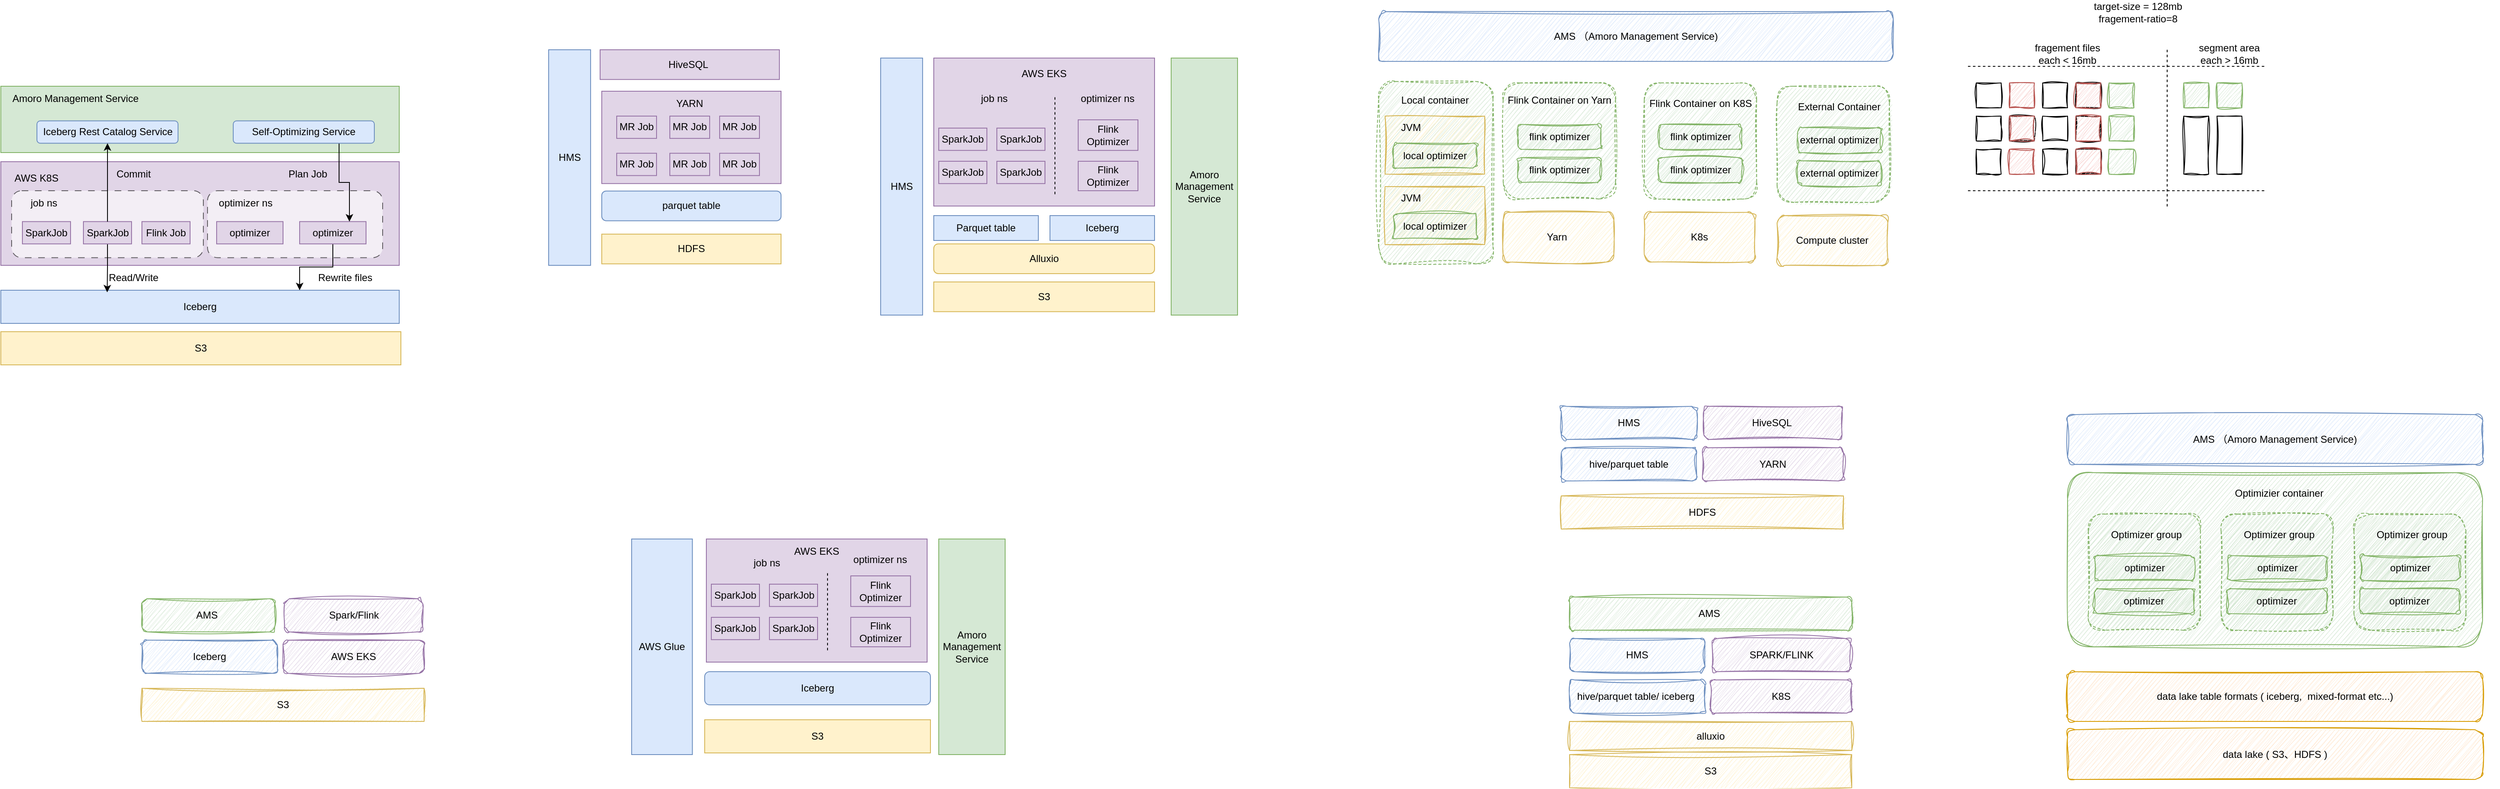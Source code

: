 <mxfile version="21.6.6" type="github">
  <diagram name="Page-1" id="tv53r37UJuACmMFxITL4">
    <mxGraphModel dx="3475" dy="554" grid="1" gridSize="10" guides="1" tooltips="1" connect="1" arrows="1" fold="1" page="1" pageScale="1" pageWidth="850" pageHeight="1100" math="0" shadow="0">
      <root>
        <mxCell id="0" />
        <mxCell id="1" parent="0" />
        <mxCell id="ZeNGzmUZdlenEZrI6eec-8" value="" style="rounded=1;whiteSpace=wrap;html=1;dashed=1;sketch=1;curveFitting=1;jiggle=2;fillColor=#d5e8d4;strokeColor=#82b366;" vertex="1" parent="1">
          <mxGeometry x="-690" y="118.21" width="137.71" height="220" as="geometry" />
        </mxCell>
        <mxCell id="wGlBoOH3R4sZ2oYy1eS0-88" value="" style="rounded=0;whiteSpace=wrap;html=1;fillColor=#e1d5e7;strokeColor=#9673a6;" parent="1" vertex="1">
          <mxGeometry x="-2350" y="215" width="480" height="125" as="geometry" />
        </mxCell>
        <mxCell id="wGlBoOH3R4sZ2oYy1eS0-87" value="" style="rounded=1;whiteSpace=wrap;html=1;dashed=1;dashPattern=8 8;opacity=60;" parent="1" vertex="1">
          <mxGeometry x="-2101" y="250" width="211" height="80.76" as="geometry" />
        </mxCell>
        <mxCell id="ZeNGzmUZdlenEZrI6eec-13" value="" style="rounded=0;whiteSpace=wrap;html=1;fillColor=#fff2cc;strokeColor=#d6b656;sketch=1;curveFitting=1;jiggle=2;" vertex="1" parent="1">
          <mxGeometry x="-682.29" y="160" width="120" height="70" as="geometry" />
        </mxCell>
        <mxCell id="wGlBoOH3R4sZ2oYy1eS0-86" value="" style="rounded=1;whiteSpace=wrap;html=1;dashed=1;dashPattern=8 8;opacity=60;" parent="1" vertex="1">
          <mxGeometry x="-2337" y="250" width="231" height="80.76" as="geometry" />
        </mxCell>
        <mxCell id="fvgirOWMD90nzsdTlDjV-2" value="" style="endArrow=none;dashed=1;html=1;rounded=0;" parent="1" edge="1">
          <mxGeometry width="50" height="50" relative="1" as="geometry">
            <mxPoint x="20" y="100" as="sourcePoint" />
            <mxPoint x="380" y="100" as="targetPoint" />
          </mxGeometry>
        </mxCell>
        <mxCell id="fvgirOWMD90nzsdTlDjV-3" value="" style="rounded=0;whiteSpace=wrap;html=1;sketch=1;curveFitting=1;jiggle=2;" parent="1" vertex="1">
          <mxGeometry x="30" y="120" width="30" height="30" as="geometry" />
        </mxCell>
        <mxCell id="fvgirOWMD90nzsdTlDjV-4" value="" style="rounded=0;whiteSpace=wrap;html=1;fillColor=#f8cecc;strokeColor=#b85450;sketch=1;curveFitting=1;jiggle=2;" parent="1" vertex="1">
          <mxGeometry x="70" y="120" width="30" height="30" as="geometry" />
        </mxCell>
        <mxCell id="fvgirOWMD90nzsdTlDjV-5" value="" style="rounded=0;whiteSpace=wrap;html=1;sketch=1;curveFitting=1;jiggle=2;" parent="1" vertex="1">
          <mxGeometry x="110" y="120" width="30" height="30" as="geometry" />
        </mxCell>
        <mxCell id="fvgirOWMD90nzsdTlDjV-6" value="" style="rounded=0;whiteSpace=wrap;html=1;sketch=1;curveFitting=1;jiggle=2;" parent="1" vertex="1">
          <mxGeometry x="150" y="120" width="30" height="30" as="geometry" />
        </mxCell>
        <mxCell id="fvgirOWMD90nzsdTlDjV-7" value="" style="rounded=0;whiteSpace=wrap;html=1;fillColor=#d5e8d4;strokeColor=#82b366;sketch=1;curveFitting=1;jiggle=2;" parent="1" vertex="1">
          <mxGeometry x="190" y="120" width="30" height="30" as="geometry" />
        </mxCell>
        <mxCell id="fvgirOWMD90nzsdTlDjV-8" value="" style="rounded=0;whiteSpace=wrap;html=1;sketch=1;curveFitting=1;jiggle=2;" parent="1" vertex="1">
          <mxGeometry x="30" y="160" width="30" height="30" as="geometry" />
        </mxCell>
        <mxCell id="fvgirOWMD90nzsdTlDjV-9" value="" style="rounded=0;whiteSpace=wrap;html=1;sketch=1;curveFitting=1;jiggle=2;" parent="1" vertex="1">
          <mxGeometry x="70" y="160" width="30" height="30" as="geometry" />
        </mxCell>
        <mxCell id="fvgirOWMD90nzsdTlDjV-10" value="" style="rounded=0;whiteSpace=wrap;html=1;sketch=1;curveFitting=1;jiggle=2;" parent="1" vertex="1">
          <mxGeometry x="110" y="160" width="30" height="30" as="geometry" />
        </mxCell>
        <mxCell id="fvgirOWMD90nzsdTlDjV-11" value="" style="rounded=0;whiteSpace=wrap;html=1;sketch=1;curveFitting=1;jiggle=2;" parent="1" vertex="1">
          <mxGeometry x="150" y="160" width="30" height="30" as="geometry" />
        </mxCell>
        <mxCell id="fvgirOWMD90nzsdTlDjV-12" value="" style="rounded=0;whiteSpace=wrap;html=1;fillColor=#d5e8d4;strokeColor=#82b366;sketch=1;curveFitting=1;jiggle=2;" parent="1" vertex="1">
          <mxGeometry x="190" y="160" width="30" height="30" as="geometry" />
        </mxCell>
        <mxCell id="fvgirOWMD90nzsdTlDjV-13" value="" style="rounded=0;whiteSpace=wrap;html=1;sketch=1;curveFitting=1;jiggle=2;" parent="1" vertex="1">
          <mxGeometry x="30" y="200" width="30" height="30" as="geometry" />
        </mxCell>
        <mxCell id="fvgirOWMD90nzsdTlDjV-14" value="" style="rounded=0;whiteSpace=wrap;html=1;fillColor=#f8cecc;strokeColor=#b85450;sketch=1;curveFitting=1;jiggle=2;" parent="1" vertex="1">
          <mxGeometry x="70" y="200" width="30" height="30" as="geometry" />
        </mxCell>
        <mxCell id="fvgirOWMD90nzsdTlDjV-15" value="" style="rounded=0;whiteSpace=wrap;html=1;sketch=1;curveFitting=1;jiggle=2;" parent="1" vertex="1">
          <mxGeometry x="110" y="200" width="30" height="30" as="geometry" />
        </mxCell>
        <mxCell id="fvgirOWMD90nzsdTlDjV-16" value="" style="rounded=0;whiteSpace=wrap;html=1;sketch=1;curveFitting=1;jiggle=2;" parent="1" vertex="1">
          <mxGeometry x="150" y="200" width="30" height="30" as="geometry" />
        </mxCell>
        <mxCell id="fvgirOWMD90nzsdTlDjV-17" value="" style="rounded=0;whiteSpace=wrap;html=1;fillColor=#d5e8d4;strokeColor=#82b366;sketch=1;curveFitting=1;jiggle=2;" parent="1" vertex="1">
          <mxGeometry x="190" y="200" width="30" height="30" as="geometry" />
        </mxCell>
        <mxCell id="fvgirOWMD90nzsdTlDjV-18" value="" style="rounded=0;whiteSpace=wrap;html=1;sketch=1;curveFitting=1;jiggle=2;" parent="1" vertex="1">
          <mxGeometry x="150" y="200" width="30" height="30" as="geometry" />
        </mxCell>
        <mxCell id="fvgirOWMD90nzsdTlDjV-19" value="" style="rounded=0;whiteSpace=wrap;html=1;sketch=1;curveFitting=1;jiggle=2;" parent="1" vertex="1">
          <mxGeometry x="150" y="160" width="30" height="30" as="geometry" />
        </mxCell>
        <mxCell id="fvgirOWMD90nzsdTlDjV-20" value="" style="rounded=0;whiteSpace=wrap;html=1;sketch=1;curveFitting=1;jiggle=2;" parent="1" vertex="1">
          <mxGeometry x="150" y="120" width="30" height="30" as="geometry" />
        </mxCell>
        <mxCell id="fvgirOWMD90nzsdTlDjV-21" value="" style="rounded=0;whiteSpace=wrap;html=1;fillColor=#f8cecc;strokeColor=#b85450;sketch=1;curveFitting=1;jiggle=2;" parent="1" vertex="1">
          <mxGeometry x="150" y="200" width="30" height="30" as="geometry" />
        </mxCell>
        <mxCell id="fvgirOWMD90nzsdTlDjV-22" value="" style="rounded=0;whiteSpace=wrap;html=1;fillColor=#f8cecc;strokeColor=#b85450;sketch=1;curveFitting=1;jiggle=2;" parent="1" vertex="1">
          <mxGeometry x="150" y="160" width="30" height="30" as="geometry" />
        </mxCell>
        <mxCell id="fvgirOWMD90nzsdTlDjV-23" value="" style="rounded=0;whiteSpace=wrap;html=1;fillColor=#f8cecc;strokeColor=#b85450;sketch=1;curveFitting=1;jiggle=2;" parent="1" vertex="1">
          <mxGeometry x="150" y="120" width="30" height="30" as="geometry" />
        </mxCell>
        <mxCell id="fvgirOWMD90nzsdTlDjV-24" value="" style="rounded=0;whiteSpace=wrap;html=1;fillColor=#f8cecc;strokeColor=#b85450;sketch=1;curveFitting=1;jiggle=2;" parent="1" vertex="1">
          <mxGeometry x="70" y="160" width="30" height="30" as="geometry" />
        </mxCell>
        <mxCell id="fvgirOWMD90nzsdTlDjV-25" value="" style="endArrow=none;dashed=1;html=1;rounded=0;" parent="1" edge="1">
          <mxGeometry width="50" height="50" relative="1" as="geometry">
            <mxPoint x="20" y="250" as="sourcePoint" />
            <mxPoint x="380" y="250" as="targetPoint" />
          </mxGeometry>
        </mxCell>
        <mxCell id="fvgirOWMD90nzsdTlDjV-26" value="" style="endArrow=none;dashed=1;html=1;rounded=0;" parent="1" edge="1">
          <mxGeometry width="50" height="50" relative="1" as="geometry">
            <mxPoint x="260" y="80" as="sourcePoint" />
            <mxPoint x="260" y="270" as="targetPoint" />
          </mxGeometry>
        </mxCell>
        <mxCell id="fvgirOWMD90nzsdTlDjV-27" value="" style="rounded=0;whiteSpace=wrap;html=1;sketch=1;curveFitting=1;jiggle=2;" parent="1" vertex="1">
          <mxGeometry x="280" y="160" width="30" height="70" as="geometry" />
        </mxCell>
        <mxCell id="fvgirOWMD90nzsdTlDjV-28" value="" style="rounded=0;whiteSpace=wrap;html=1;sketch=1;curveFitting=1;jiggle=2;" parent="1" vertex="1">
          <mxGeometry x="320" y="160" width="30" height="70" as="geometry" />
        </mxCell>
        <mxCell id="fvgirOWMD90nzsdTlDjV-29" value="" style="rounded=0;whiteSpace=wrap;html=1;fillColor=#d5e8d4;strokeColor=#82b366;sketch=1;curveFitting=1;jiggle=2;" parent="1" vertex="1">
          <mxGeometry x="280" y="120" width="30" height="30" as="geometry" />
        </mxCell>
        <mxCell id="fvgirOWMD90nzsdTlDjV-30" value="" style="rounded=0;whiteSpace=wrap;html=1;fillColor=#d5e8d4;strokeColor=#82b366;sketch=1;curveFitting=1;jiggle=2;" parent="1" vertex="1">
          <mxGeometry x="320" y="120" width="30" height="30" as="geometry" />
        </mxCell>
        <mxCell id="fvgirOWMD90nzsdTlDjV-31" value="target-size = 128mb&lt;br&gt;fragement-ratio=8" style="text;html=1;strokeColor=none;fillColor=none;align=center;verticalAlign=middle;whiteSpace=wrap;rounded=0;" parent="1" vertex="1">
          <mxGeometry x="110" y="20" width="230" height="30" as="geometry" />
        </mxCell>
        <mxCell id="fvgirOWMD90nzsdTlDjV-32" value="fragement files &lt;br&gt;each &amp;lt; 16mb" style="text;html=1;strokeColor=none;fillColor=none;align=center;verticalAlign=middle;whiteSpace=wrap;rounded=0;" parent="1" vertex="1">
          <mxGeometry x="60" y="70" width="160" height="30" as="geometry" />
        </mxCell>
        <mxCell id="fvgirOWMD90nzsdTlDjV-33" value="segment area&lt;br&gt;each &amp;gt; 16mb" style="text;html=1;strokeColor=none;fillColor=none;align=center;verticalAlign=middle;whiteSpace=wrap;rounded=0;" parent="1" vertex="1">
          <mxGeometry x="255" y="70" width="160" height="30" as="geometry" />
        </mxCell>
        <mxCell id="fvgirOWMD90nzsdTlDjV-34" value="AMS （Amoro Management Service)" style="rounded=1;whiteSpace=wrap;html=1;sketch=1;curveFitting=1;jiggle=2;fillColor=#dae8fc;strokeColor=#6c8ebf;" parent="1" vertex="1">
          <mxGeometry x="140" y="520" width="500" height="60" as="geometry" />
        </mxCell>
        <mxCell id="fvgirOWMD90nzsdTlDjV-36" value="" style="rounded=1;whiteSpace=wrap;html=1;sketch=1;curveFitting=1;jiggle=2;fillColor=#d5e8d4;strokeColor=#82b366;" parent="1" vertex="1">
          <mxGeometry x="140" y="590" width="500" height="210" as="geometry" />
        </mxCell>
        <mxCell id="fvgirOWMD90nzsdTlDjV-40" value="Optimizier container" style="text;html=1;strokeColor=none;fillColor=none;align=center;verticalAlign=middle;whiteSpace=wrap;rounded=0;sketch=1;curveFitting=1;jiggle=2;" parent="1" vertex="1">
          <mxGeometry x="290" y="600" width="210" height="30" as="geometry" />
        </mxCell>
        <mxCell id="fvgirOWMD90nzsdTlDjV-44" value="" style="group;sketch=1;curveFitting=1;jiggle=2;fillColor=none;strokeColor=none;" parent="1" vertex="1" connectable="0">
          <mxGeometry x="130" y="640" width="210" height="140" as="geometry" />
        </mxCell>
        <mxCell id="fvgirOWMD90nzsdTlDjV-37" value="" style="rounded=1;whiteSpace=wrap;html=1;dashed=1;sketch=1;curveFitting=1;jiggle=2;fillColor=#d5e8d4;strokeColor=#82b366;" parent="fvgirOWMD90nzsdTlDjV-44" vertex="1">
          <mxGeometry x="35" width="135" height="140" as="geometry" />
        </mxCell>
        <mxCell id="fvgirOWMD90nzsdTlDjV-41" value="optimizer" style="rounded=1;whiteSpace=wrap;html=1;sketch=1;curveFitting=1;jiggle=2;fillColor=#d5e8d4;strokeColor=#82b366;" parent="fvgirOWMD90nzsdTlDjV-44" vertex="1">
          <mxGeometry x="42.75" y="50" width="120" height="30" as="geometry" />
        </mxCell>
        <mxCell id="fvgirOWMD90nzsdTlDjV-42" value="optimizer" style="rounded=1;whiteSpace=wrap;html=1;sketch=1;curveFitting=1;jiggle=2;fillColor=#d5e8d4;strokeColor=#82b366;" parent="fvgirOWMD90nzsdTlDjV-44" vertex="1">
          <mxGeometry x="42.25" y="90" width="120" height="30" as="geometry" />
        </mxCell>
        <mxCell id="fvgirOWMD90nzsdTlDjV-43" value="Optimizer group" style="text;html=1;strokeColor=none;fillColor=none;align=center;verticalAlign=middle;whiteSpace=wrap;rounded=0;sketch=1;curveFitting=1;jiggle=2;" parent="fvgirOWMD90nzsdTlDjV-44" vertex="1">
          <mxGeometry y="10" width="210" height="30" as="geometry" />
        </mxCell>
        <mxCell id="fvgirOWMD90nzsdTlDjV-45" value="" style="group;sketch=1;curveFitting=1;jiggle=2;fillColor=none;strokeColor=none;" parent="1" vertex="1" connectable="0">
          <mxGeometry x="290" y="640" width="210" height="140" as="geometry" />
        </mxCell>
        <mxCell id="fvgirOWMD90nzsdTlDjV-46" value="" style="rounded=1;whiteSpace=wrap;html=1;dashed=1;sketch=1;curveFitting=1;jiggle=2;fillColor=#d5e8d4;strokeColor=#82b366;" parent="fvgirOWMD90nzsdTlDjV-45" vertex="1">
          <mxGeometry x="35" width="135" height="140" as="geometry" />
        </mxCell>
        <mxCell id="fvgirOWMD90nzsdTlDjV-47" value="optimizer" style="rounded=1;whiteSpace=wrap;html=1;sketch=1;curveFitting=1;jiggle=2;fillColor=#d5e8d4;strokeColor=#82b366;" parent="fvgirOWMD90nzsdTlDjV-45" vertex="1">
          <mxGeometry x="42.75" y="50" width="120" height="30" as="geometry" />
        </mxCell>
        <mxCell id="fvgirOWMD90nzsdTlDjV-48" value="optimizer" style="rounded=1;whiteSpace=wrap;html=1;sketch=1;curveFitting=1;jiggle=2;fillColor=#d5e8d4;strokeColor=#82b366;" parent="fvgirOWMD90nzsdTlDjV-45" vertex="1">
          <mxGeometry x="42.25" y="90" width="120" height="30" as="geometry" />
        </mxCell>
        <mxCell id="fvgirOWMD90nzsdTlDjV-49" value="Optimizer group" style="text;html=1;strokeColor=none;fillColor=none;align=center;verticalAlign=middle;whiteSpace=wrap;rounded=0;sketch=1;curveFitting=1;jiggle=2;" parent="fvgirOWMD90nzsdTlDjV-45" vertex="1">
          <mxGeometry y="10" width="210" height="30" as="geometry" />
        </mxCell>
        <mxCell id="fvgirOWMD90nzsdTlDjV-50" value="" style="group;sketch=1;curveFitting=1;jiggle=2;fillColor=none;strokeColor=none;" parent="1" vertex="1" connectable="0">
          <mxGeometry x="450" y="640" width="210" height="140" as="geometry" />
        </mxCell>
        <mxCell id="fvgirOWMD90nzsdTlDjV-51" value="" style="rounded=1;whiteSpace=wrap;html=1;dashed=1;sketch=1;curveFitting=1;jiggle=2;fillColor=#d5e8d4;strokeColor=#82b366;" parent="fvgirOWMD90nzsdTlDjV-50" vertex="1">
          <mxGeometry x="35" width="135" height="140" as="geometry" />
        </mxCell>
        <mxCell id="fvgirOWMD90nzsdTlDjV-52" value="optimizer" style="rounded=1;whiteSpace=wrap;html=1;sketch=1;curveFitting=1;jiggle=2;fillColor=#d5e8d4;strokeColor=#82b366;" parent="fvgirOWMD90nzsdTlDjV-50" vertex="1">
          <mxGeometry x="42.75" y="50" width="120" height="30" as="geometry" />
        </mxCell>
        <mxCell id="fvgirOWMD90nzsdTlDjV-53" value="optimizer" style="rounded=1;whiteSpace=wrap;html=1;sketch=1;curveFitting=1;jiggle=2;fillColor=#d5e8d4;strokeColor=#82b366;" parent="fvgirOWMD90nzsdTlDjV-50" vertex="1">
          <mxGeometry x="42.25" y="90" width="120" height="30" as="geometry" />
        </mxCell>
        <mxCell id="fvgirOWMD90nzsdTlDjV-54" value="Optimizer group" style="text;html=1;strokeColor=none;fillColor=none;align=center;verticalAlign=middle;whiteSpace=wrap;rounded=0;sketch=1;curveFitting=1;jiggle=2;" parent="fvgirOWMD90nzsdTlDjV-50" vertex="1">
          <mxGeometry y="10" width="210" height="30" as="geometry" />
        </mxCell>
        <mxCell id="fvgirOWMD90nzsdTlDjV-55" value="data lake ( S3、HDFS )" style="rounded=1;whiteSpace=wrap;html=1;fillColor=#ffe6cc;strokeColor=#d79b00;sketch=1;curveFitting=1;jiggle=2;" parent="1" vertex="1">
          <mxGeometry x="140" y="900" width="500" height="60" as="geometry" />
        </mxCell>
        <mxCell id="fvgirOWMD90nzsdTlDjV-56" value="data lake table formats ( iceberg,&amp;nbsp; mixed-format etc...)" style="rounded=1;whiteSpace=wrap;html=1;fillColor=#ffe6cc;strokeColor=#d79b00;sketch=1;curveFitting=1;jiggle=2;" parent="1" vertex="1">
          <mxGeometry x="140" y="830" width="500" height="60" as="geometry" />
        </mxCell>
        <mxCell id="fvgirOWMD90nzsdTlDjV-57" value="AMS （Amoro Management Service)" style="rounded=1;whiteSpace=wrap;html=1;sketch=1;curveFitting=1;jiggle=2;fillColor=#dae8fc;strokeColor=#6c8ebf;" parent="1" vertex="1">
          <mxGeometry x="-690" y="34" width="620" height="60" as="geometry" />
        </mxCell>
        <mxCell id="fvgirOWMD90nzsdTlDjV-94" value="S3" style="rounded=0;whiteSpace=wrap;html=1;fillColor=#fff2cc;strokeColor=#d6b656;sketch=1;curveFitting=1;jiggle=2;container=0;" parent="1" vertex="1">
          <mxGeometry x="-460" y="930" width="340" height="40" as="geometry" />
        </mxCell>
        <mxCell id="fvgirOWMD90nzsdTlDjV-95" value="alluxio" style="rounded=0;whiteSpace=wrap;html=1;fillColor=#fff2cc;strokeColor=#d6b656;sketch=1;curveFitting=1;jiggle=2;container=0;" parent="1" vertex="1">
          <mxGeometry x="-460" y="890" width="340" height="35" as="geometry" />
        </mxCell>
        <mxCell id="fvgirOWMD90nzsdTlDjV-96" value="hive/parquet table/ iceberg&amp;nbsp;" style="rounded=1;whiteSpace=wrap;html=1;fillColor=#dae8fc;strokeColor=#6c8ebf;sketch=1;curveFitting=1;jiggle=2;container=0;" parent="1" vertex="1">
          <mxGeometry x="-460" y="840" width="163.2" height="40" as="geometry" />
        </mxCell>
        <mxCell id="fvgirOWMD90nzsdTlDjV-97" value="K8S" style="rounded=1;whiteSpace=wrap;html=1;fillColor=#e1d5e7;strokeColor=#9673a6;sketch=1;curveFitting=1;jiggle=2;container=0;" parent="1" vertex="1">
          <mxGeometry x="-290" y="840" width="170" height="40" as="geometry" />
        </mxCell>
        <mxCell id="fvgirOWMD90nzsdTlDjV-98" value="HMS" style="rounded=1;whiteSpace=wrap;html=1;fillColor=#dae8fc;strokeColor=#6c8ebf;sketch=1;curveFitting=1;jiggle=2;container=0;" parent="1" vertex="1">
          <mxGeometry x="-460" y="790" width="163.2" height="40" as="geometry" />
        </mxCell>
        <mxCell id="fvgirOWMD90nzsdTlDjV-99" value="SPARK/FLINK" style="rounded=1;whiteSpace=wrap;html=1;fillColor=#e1d5e7;strokeColor=#9673a6;sketch=1;curveFitting=1;jiggle=2;container=0;" parent="1" vertex="1">
          <mxGeometry x="-288.3" y="790" width="166.6" height="40" as="geometry" />
        </mxCell>
        <mxCell id="fvgirOWMD90nzsdTlDjV-100" value="AMS&amp;nbsp;" style="rounded=1;whiteSpace=wrap;html=1;fillColor=#d5e8d4;strokeColor=#82b366;sketch=1;curveFitting=1;jiggle=2;container=0;" parent="1" vertex="1">
          <mxGeometry x="-460" y="740" width="340" height="40" as="geometry" />
        </mxCell>
        <mxCell id="fvgirOWMD90nzsdTlDjV-109" value="" style="group" parent="1" vertex="1" connectable="0">
          <mxGeometry x="-470" y="510" width="340" height="148" as="geometry" />
        </mxCell>
        <mxCell id="fvgirOWMD90nzsdTlDjV-102" value="HDFS" style="rounded=0;whiteSpace=wrap;html=1;fillColor=#fff2cc;strokeColor=#d6b656;sketch=1;curveFitting=1;jiggle=2;container=0;" parent="fvgirOWMD90nzsdTlDjV-109" vertex="1">
          <mxGeometry y="108" width="340" height="40" as="geometry" />
        </mxCell>
        <mxCell id="fvgirOWMD90nzsdTlDjV-104" value="hive/parquet table" style="rounded=1;whiteSpace=wrap;html=1;fillColor=#dae8fc;strokeColor=#6c8ebf;sketch=1;curveFitting=1;jiggle=2;container=0;" parent="fvgirOWMD90nzsdTlDjV-109" vertex="1">
          <mxGeometry y="50" width="163.2" height="40" as="geometry" />
        </mxCell>
        <mxCell id="fvgirOWMD90nzsdTlDjV-105" value="YARN" style="rounded=1;whiteSpace=wrap;html=1;fillColor=#e1d5e7;strokeColor=#9673a6;sketch=1;curveFitting=1;jiggle=2;container=0;" parent="fvgirOWMD90nzsdTlDjV-109" vertex="1">
          <mxGeometry x="170" y="50" width="170" height="40" as="geometry" />
        </mxCell>
        <mxCell id="fvgirOWMD90nzsdTlDjV-106" value="HMS" style="rounded=1;whiteSpace=wrap;html=1;fillColor=#dae8fc;strokeColor=#6c8ebf;sketch=1;curveFitting=1;jiggle=2;container=0;" parent="fvgirOWMD90nzsdTlDjV-109" vertex="1">
          <mxGeometry width="163.2" height="40" as="geometry" />
        </mxCell>
        <mxCell id="fvgirOWMD90nzsdTlDjV-107" value="HiveSQL&amp;nbsp;" style="rounded=1;whiteSpace=wrap;html=1;fillColor=#e1d5e7;strokeColor=#9673a6;sketch=1;curveFitting=1;jiggle=2;container=0;" parent="fvgirOWMD90nzsdTlDjV-109" vertex="1">
          <mxGeometry x="171.7" width="166.6" height="40" as="geometry" />
        </mxCell>
        <mxCell id="fvgirOWMD90nzsdTlDjV-119" value="" style="group" parent="1" vertex="1" connectable="0">
          <mxGeometry x="-2180" y="742" width="340" height="148" as="geometry" />
        </mxCell>
        <mxCell id="fvgirOWMD90nzsdTlDjV-120" value="S3" style="rounded=0;whiteSpace=wrap;html=1;fillColor=#fff2cc;strokeColor=#d6b656;sketch=1;curveFitting=1;jiggle=2;container=0;" parent="fvgirOWMD90nzsdTlDjV-119" vertex="1">
          <mxGeometry y="108" width="340" height="40" as="geometry" />
        </mxCell>
        <mxCell id="fvgirOWMD90nzsdTlDjV-121" value="Iceberg" style="rounded=1;whiteSpace=wrap;html=1;fillColor=#dae8fc;strokeColor=#6c8ebf;sketch=1;curveFitting=1;jiggle=2;container=0;" parent="fvgirOWMD90nzsdTlDjV-119" vertex="1">
          <mxGeometry y="50" width="163.2" height="40" as="geometry" />
        </mxCell>
        <mxCell id="fvgirOWMD90nzsdTlDjV-122" value="AWS EKS" style="rounded=1;whiteSpace=wrap;html=1;fillColor=#e1d5e7;strokeColor=#9673a6;sketch=1;curveFitting=1;jiggle=2;container=0;" parent="fvgirOWMD90nzsdTlDjV-119" vertex="1">
          <mxGeometry x="170" y="50" width="170" height="40" as="geometry" />
        </mxCell>
        <mxCell id="fvgirOWMD90nzsdTlDjV-124" value="Spark/Flink" style="rounded=1;whiteSpace=wrap;html=1;fillColor=#e1d5e7;strokeColor=#9673a6;sketch=1;curveFitting=1;jiggle=2;container=0;" parent="fvgirOWMD90nzsdTlDjV-119" vertex="1">
          <mxGeometry x="171.7" width="166.6" height="40" as="geometry" />
        </mxCell>
        <mxCell id="fvgirOWMD90nzsdTlDjV-125" value="AMS&amp;nbsp;" style="rounded=1;whiteSpace=wrap;html=1;fillColor=#d5e8d4;strokeColor=#82b366;sketch=1;curveFitting=1;jiggle=2;container=0;" parent="fvgirOWMD90nzsdTlDjV-119" vertex="1">
          <mxGeometry width="160" height="40" as="geometry" />
        </mxCell>
        <mxCell id="wGlBoOH3R4sZ2oYy1eS0-29" value="S3" style="rounded=0;whiteSpace=wrap;html=1;fillColor=#fff2cc;strokeColor=#d6b656;container=0;" parent="1" vertex="1">
          <mxGeometry x="-1226" y="360" width="266" height="35.86" as="geometry" />
        </mxCell>
        <mxCell id="wGlBoOH3R4sZ2oYy1eS0-31" value="HMS" style="rounded=0;whiteSpace=wrap;html=1;fillColor=#dae8fc;strokeColor=#6c8ebf;container=0;" parent="1" vertex="1">
          <mxGeometry x="-1290" y="90" width="50.56" height="310" as="geometry" />
        </mxCell>
        <mxCell id="wGlBoOH3R4sZ2oYy1eS0-39" value="Alluxio" style="rounded=1;whiteSpace=wrap;html=1;fillColor=#fff2cc;strokeColor=#d6b656;container=0;" parent="1" vertex="1">
          <mxGeometry x="-1226" y="314.13" width="266" height="35.86" as="geometry" />
        </mxCell>
        <mxCell id="wGlBoOH3R4sZ2oYy1eS0-40" value="Parquet table" style="rounded=0;whiteSpace=wrap;html=1;fillColor=#dae8fc;strokeColor=#6c8ebf;container=0;" parent="1" vertex="1">
          <mxGeometry x="-1226" y="280" width="126" height="30" as="geometry" />
        </mxCell>
        <mxCell id="wGlBoOH3R4sZ2oYy1eS0-41" value="Iceberg" style="rounded=0;whiteSpace=wrap;html=1;fillColor=#dae8fc;strokeColor=#6c8ebf;container=0;" parent="1" vertex="1">
          <mxGeometry x="-1086" y="280" width="126" height="30" as="geometry" />
        </mxCell>
        <mxCell id="wGlBoOH3R4sZ2oYy1eS0-53" value="Amoro Management Service" style="rounded=0;whiteSpace=wrap;html=1;fillColor=#d5e8d4;strokeColor=#82b366;" parent="1" vertex="1">
          <mxGeometry x="-940" y="90" width="80" height="310" as="geometry" />
        </mxCell>
        <mxCell id="fvgirOWMD90nzsdTlDjV-112" value="S3" style="rounded=0;whiteSpace=wrap;html=1;fillColor=#fff2cc;strokeColor=#d6b656;container=0;" parent="1" vertex="1">
          <mxGeometry x="-1502" y="888" width="272" height="40" as="geometry" />
        </mxCell>
        <mxCell id="fvgirOWMD90nzsdTlDjV-113" value="Iceberg" style="rounded=1;whiteSpace=wrap;html=1;fillColor=#dae8fc;strokeColor=#6c8ebf;container=0;" parent="1" vertex="1">
          <mxGeometry x="-1502" y="830" width="272" height="40" as="geometry" />
        </mxCell>
        <mxCell id="fvgirOWMD90nzsdTlDjV-115" value="AWS Glue" style="rounded=0;whiteSpace=wrap;html=1;fillColor=#dae8fc;strokeColor=#6c8ebf;container=0;" parent="1" vertex="1">
          <mxGeometry x="-1590" y="670" width="73.2" height="260" as="geometry" />
        </mxCell>
        <mxCell id="wGlBoOH3R4sZ2oYy1eS0-57" value="" style="group;" parent="1" vertex="1" connectable="0">
          <mxGeometry x="-1226" y="90" width="266" height="178.48" as="geometry" />
        </mxCell>
        <mxCell id="wGlBoOH3R4sZ2oYy1eS0-28" value="" style="rounded=0;whiteSpace=wrap;html=1;fillColor=#e1d5e7;strokeColor=#9673a6;container=0;" parent="wGlBoOH3R4sZ2oYy1eS0-57" vertex="1">
          <mxGeometry width="266" height="178.48" as="geometry" />
        </mxCell>
        <mxCell id="wGlBoOH3R4sZ2oYy1eS0-43" value="AWS EKS" style="text;html=1;strokeColor=none;fillColor=none;align=center;verticalAlign=middle;whiteSpace=wrap;rounded=0;" parent="wGlBoOH3R4sZ2oYy1eS0-57" vertex="1">
          <mxGeometry x="103" y="4" width="60" height="30" as="geometry" />
        </mxCell>
        <mxCell id="wGlBoOH3R4sZ2oYy1eS0-44" value="" style="endArrow=none;dashed=1;html=1;rounded=0;" parent="wGlBoOH3R4sZ2oYy1eS0-57" edge="1">
          <mxGeometry width="50" height="50" relative="1" as="geometry">
            <mxPoint x="146" y="164.24" as="sourcePoint" />
            <mxPoint x="146" y="45.76" as="targetPoint" />
          </mxGeometry>
        </mxCell>
        <mxCell id="wGlBoOH3R4sZ2oYy1eS0-45" value="SparkJob" style="rounded=0;whiteSpace=wrap;html=1;container=0;fillColor=#e1d5e7;strokeColor=#9673a6;" parent="wGlBoOH3R4sZ2oYy1eS0-57" vertex="1">
          <mxGeometry x="6" y="84.48" width="58" height="26.9" as="geometry" />
        </mxCell>
        <mxCell id="wGlBoOH3R4sZ2oYy1eS0-46" value="SparkJob" style="rounded=0;whiteSpace=wrap;html=1;container=0;fillColor=#e1d5e7;strokeColor=#9673a6;" parent="wGlBoOH3R4sZ2oYy1eS0-57" vertex="1">
          <mxGeometry x="76" y="84.48" width="58" height="26.9" as="geometry" />
        </mxCell>
        <mxCell id="wGlBoOH3R4sZ2oYy1eS0-47" value="SparkJob" style="rounded=0;whiteSpace=wrap;html=1;container=0;fillColor=#e1d5e7;strokeColor=#9673a6;" parent="wGlBoOH3R4sZ2oYy1eS0-57" vertex="1">
          <mxGeometry x="6" y="124.48" width="58" height="26.9" as="geometry" />
        </mxCell>
        <mxCell id="wGlBoOH3R4sZ2oYy1eS0-48" value="SparkJob" style="rounded=0;whiteSpace=wrap;html=1;container=0;fillColor=#e1d5e7;strokeColor=#9673a6;" parent="wGlBoOH3R4sZ2oYy1eS0-57" vertex="1">
          <mxGeometry x="76" y="124.48" width="58" height="26.9" as="geometry" />
        </mxCell>
        <mxCell id="wGlBoOH3R4sZ2oYy1eS0-49" value="job ns" style="text;html=1;strokeColor=none;fillColor=none;align=center;verticalAlign=middle;whiteSpace=wrap;rounded=0;" parent="wGlBoOH3R4sZ2oYy1eS0-57" vertex="1">
          <mxGeometry x="43" y="34" width="60" height="30" as="geometry" />
        </mxCell>
        <mxCell id="wGlBoOH3R4sZ2oYy1eS0-50" value="optimizer ns" style="text;html=1;strokeColor=none;fillColor=none;align=center;verticalAlign=middle;whiteSpace=wrap;rounded=0;" parent="wGlBoOH3R4sZ2oYy1eS0-57" vertex="1">
          <mxGeometry x="173" y="34" width="73" height="30" as="geometry" />
        </mxCell>
        <mxCell id="wGlBoOH3R4sZ2oYy1eS0-51" value="Flink Optimizer" style="rounded=0;whiteSpace=wrap;html=1;container=0;fillColor=#e1d5e7;strokeColor=#9673a6;" parent="wGlBoOH3R4sZ2oYy1eS0-57" vertex="1">
          <mxGeometry x="174" y="74.48" width="72" height="36.9" as="geometry" />
        </mxCell>
        <mxCell id="wGlBoOH3R4sZ2oYy1eS0-52" value="Flink Optimizer" style="rounded=0;whiteSpace=wrap;html=1;container=0;fillColor=#e1d5e7;strokeColor=#9673a6;" parent="wGlBoOH3R4sZ2oYy1eS0-57" vertex="1">
          <mxGeometry x="174" y="124.48" width="72" height="35.52" as="geometry" />
        </mxCell>
        <mxCell id="wGlBoOH3R4sZ2oYy1eS0-59" value="" style="rounded=0;whiteSpace=wrap;html=1;fillColor=#e1d5e7;strokeColor=#9673a6;container=0;" parent="1" vertex="1">
          <mxGeometry x="-1500" y="670" width="266" height="148.48" as="geometry" />
        </mxCell>
        <mxCell id="wGlBoOH3R4sZ2oYy1eS0-60" value="AWS EKS" style="text;html=1;strokeColor=none;fillColor=none;align=center;verticalAlign=middle;whiteSpace=wrap;rounded=0;" parent="1" vertex="1">
          <mxGeometry x="-1397" y="670" width="60" height="30" as="geometry" />
        </mxCell>
        <mxCell id="wGlBoOH3R4sZ2oYy1eS0-61" value="" style="endArrow=none;dashed=1;html=1;rounded=0;" parent="1" edge="1">
          <mxGeometry width="50" height="50" relative="1" as="geometry">
            <mxPoint x="-1354" y="804.24" as="sourcePoint" />
            <mxPoint x="-1354" y="710" as="targetPoint" />
          </mxGeometry>
        </mxCell>
        <mxCell id="wGlBoOH3R4sZ2oYy1eS0-62" value="SparkJob" style="rounded=0;whiteSpace=wrap;html=1;container=0;fillColor=#e1d5e7;strokeColor=#9673a6;" parent="1" vertex="1">
          <mxGeometry x="-1494" y="724.48" width="58" height="26.9" as="geometry" />
        </mxCell>
        <mxCell id="wGlBoOH3R4sZ2oYy1eS0-63" value="SparkJob" style="rounded=0;whiteSpace=wrap;html=1;container=0;fillColor=#e1d5e7;strokeColor=#9673a6;" parent="1" vertex="1">
          <mxGeometry x="-1424" y="724.48" width="58" height="26.9" as="geometry" />
        </mxCell>
        <mxCell id="wGlBoOH3R4sZ2oYy1eS0-64" value="SparkJob" style="rounded=0;whiteSpace=wrap;html=1;container=0;fillColor=#e1d5e7;strokeColor=#9673a6;" parent="1" vertex="1">
          <mxGeometry x="-1494" y="764.48" width="58" height="26.9" as="geometry" />
        </mxCell>
        <mxCell id="wGlBoOH3R4sZ2oYy1eS0-65" value="SparkJob" style="rounded=0;whiteSpace=wrap;html=1;container=0;fillColor=#e1d5e7;strokeColor=#9673a6;" parent="1" vertex="1">
          <mxGeometry x="-1424" y="764.48" width="58" height="26.9" as="geometry" />
        </mxCell>
        <mxCell id="wGlBoOH3R4sZ2oYy1eS0-66" value="job ns" style="text;html=1;strokeColor=none;fillColor=none;align=center;verticalAlign=middle;whiteSpace=wrap;rounded=0;" parent="1" vertex="1">
          <mxGeometry x="-1457" y="684.48" width="60" height="30" as="geometry" />
        </mxCell>
        <mxCell id="wGlBoOH3R4sZ2oYy1eS0-67" value="optimizer ns" style="text;html=1;strokeColor=none;fillColor=none;align=center;verticalAlign=middle;whiteSpace=wrap;rounded=0;" parent="1" vertex="1">
          <mxGeometry x="-1327" y="680" width="73" height="30" as="geometry" />
        </mxCell>
        <mxCell id="wGlBoOH3R4sZ2oYy1eS0-68" value="Flink Optimizer" style="rounded=0;whiteSpace=wrap;html=1;container=0;fillColor=#e1d5e7;strokeColor=#9673a6;" parent="1" vertex="1">
          <mxGeometry x="-1326" y="714.48" width="72" height="36.9" as="geometry" />
        </mxCell>
        <mxCell id="wGlBoOH3R4sZ2oYy1eS0-69" value="Flink Optimizer" style="rounded=0;whiteSpace=wrap;html=1;container=0;fillColor=#e1d5e7;strokeColor=#9673a6;" parent="1" vertex="1">
          <mxGeometry x="-1326" y="764.48" width="72" height="35.52" as="geometry" />
        </mxCell>
        <mxCell id="wGlBoOH3R4sZ2oYy1eS0-70" value="Amoro Management Service" style="rounded=0;whiteSpace=wrap;html=1;fillColor=#d5e8d4;strokeColor=#82b366;" parent="1" vertex="1">
          <mxGeometry x="-1220" y="670" width="80" height="260" as="geometry" />
        </mxCell>
        <mxCell id="wGlBoOH3R4sZ2oYy1eS0-71" value="S3" style="rounded=0;whiteSpace=wrap;html=1;fillColor=#fff2cc;strokeColor=#d6b656;container=0;" parent="1" vertex="1">
          <mxGeometry x="-2350" y="420.01" width="482" height="40" as="geometry" />
        </mxCell>
        <mxCell id="wGlBoOH3R4sZ2oYy1eS0-72" value="Iceberg" style="rounded=0;whiteSpace=wrap;html=1;fillColor=#dae8fc;strokeColor=#6c8ebf;container=0;" parent="1" vertex="1">
          <mxGeometry x="-2350" y="370" width="480" height="40" as="geometry" />
        </mxCell>
        <mxCell id="wGlBoOH3R4sZ2oYy1eS0-78" value="Flink Job" style="rounded=0;whiteSpace=wrap;html=1;container=0;fillColor=#e1d5e7;strokeColor=#9673a6;" parent="1" vertex="1">
          <mxGeometry x="-2180" y="287.23" width="58" height="26.9" as="geometry" />
        </mxCell>
        <mxCell id="wGlBoOH3R4sZ2oYy1eS0-79" value="SparkJob" style="rounded=0;whiteSpace=wrap;html=1;container=0;fillColor=#e1d5e7;strokeColor=#9673a6;" parent="1" vertex="1">
          <mxGeometry x="-2324" y="287.23" width="58" height="26.9" as="geometry" />
        </mxCell>
        <mxCell id="wGlBoOH3R4sZ2oYy1eS0-94" style="edgeStyle=orthogonalEdgeStyle;rounded=0;orthogonalLoop=1;jettySize=auto;html=1;exitX=0.5;exitY=1;exitDx=0;exitDy=0;entryX=0.267;entryY=0.063;entryDx=0;entryDy=0;entryPerimeter=0;" parent="1" source="wGlBoOH3R4sZ2oYy1eS0-80" target="wGlBoOH3R4sZ2oYy1eS0-72" edge="1">
          <mxGeometry relative="1" as="geometry" />
        </mxCell>
        <mxCell id="wGlBoOH3R4sZ2oYy1eS0-80" value="SparkJob" style="rounded=0;whiteSpace=wrap;html=1;container=0;fillColor=#e1d5e7;strokeColor=#9673a6;" parent="1" vertex="1">
          <mxGeometry x="-2250.5" y="287.23" width="58" height="26.9" as="geometry" />
        </mxCell>
        <mxCell id="wGlBoOH3R4sZ2oYy1eS0-81" value="job ns" style="text;html=1;strokeColor=none;fillColor=none;align=center;verticalAlign=middle;whiteSpace=wrap;rounded=0;" parent="1" vertex="1">
          <mxGeometry x="-2324" y="250" width="52" height="30" as="geometry" />
        </mxCell>
        <mxCell id="wGlBoOH3R4sZ2oYy1eS0-82" value="optimizer ns" style="text;html=1;strokeColor=none;fillColor=none;align=center;verticalAlign=middle;whiteSpace=wrap;rounded=0;" parent="1" vertex="1">
          <mxGeometry x="-2090" y="250" width="70" height="30" as="geometry" />
        </mxCell>
        <mxCell id="wGlBoOH3R4sZ2oYy1eS0-83" value="optimizer" style="rounded=0;whiteSpace=wrap;html=1;container=0;fillColor=#e1d5e7;strokeColor=#9673a6;" parent="1" vertex="1">
          <mxGeometry x="-2090" y="287.23" width="80" height="26.9" as="geometry" />
        </mxCell>
        <mxCell id="wGlBoOH3R4sZ2oYy1eS0-99" style="edgeStyle=orthogonalEdgeStyle;rounded=0;orthogonalLoop=1;jettySize=auto;html=1;exitX=0.5;exitY=1;exitDx=0;exitDy=0;entryX=0.75;entryY=0;entryDx=0;entryDy=0;" parent="1" source="wGlBoOH3R4sZ2oYy1eS0-84" target="wGlBoOH3R4sZ2oYy1eS0-72" edge="1">
          <mxGeometry relative="1" as="geometry" />
        </mxCell>
        <mxCell id="wGlBoOH3R4sZ2oYy1eS0-84" value="optimizer" style="rounded=0;whiteSpace=wrap;html=1;container=0;fillColor=#e1d5e7;strokeColor=#9673a6;" parent="1" vertex="1">
          <mxGeometry x="-1990" y="287.23" width="80" height="26.9" as="geometry" />
        </mxCell>
        <mxCell id="wGlBoOH3R4sZ2oYy1eS0-85" value="" style="rounded=0;whiteSpace=wrap;html=1;fillColor=#d5e8d4;strokeColor=#82b366;glass=0;shadow=0;" parent="1" vertex="1">
          <mxGeometry x="-2350" y="124" width="480" height="80" as="geometry" />
        </mxCell>
        <mxCell id="wGlBoOH3R4sZ2oYy1eS0-89" value="AWS K8S" style="text;html=1;strokeColor=none;fillColor=none;align=center;verticalAlign=middle;whiteSpace=wrap;rounded=0;" parent="1" vertex="1">
          <mxGeometry x="-2337" y="220" width="60" height="30" as="geometry" />
        </mxCell>
        <mxCell id="wGlBoOH3R4sZ2oYy1eS0-90" value="Amoro Management Service" style="text;html=1;strokeColor=none;fillColor=none;align=center;verticalAlign=middle;whiteSpace=wrap;rounded=0;" parent="1" vertex="1">
          <mxGeometry x="-2350" y="124" width="180" height="30" as="geometry" />
        </mxCell>
        <mxCell id="wGlBoOH3R4sZ2oYy1eS0-91" value="Iceberg Rest Catalog Service" style="rounded=1;whiteSpace=wrap;html=1;fillColor=#dae8fc;strokeColor=#6c8ebf;" parent="1" vertex="1">
          <mxGeometry x="-2306.5" y="165.74" width="170" height="27" as="geometry" />
        </mxCell>
        <mxCell id="wGlBoOH3R4sZ2oYy1eS0-98" style="edgeStyle=orthogonalEdgeStyle;rounded=0;orthogonalLoop=1;jettySize=auto;html=1;exitX=0.75;exitY=1;exitDx=0;exitDy=0;entryX=0.75;entryY=0;entryDx=0;entryDy=0;" parent="1" source="wGlBoOH3R4sZ2oYy1eS0-92" target="wGlBoOH3R4sZ2oYy1eS0-84" edge="1">
          <mxGeometry relative="1" as="geometry" />
        </mxCell>
        <mxCell id="wGlBoOH3R4sZ2oYy1eS0-92" value="Self-Optimizing Service" style="rounded=1;whiteSpace=wrap;html=1;fillColor=#dae8fc;strokeColor=#6c8ebf;" parent="1" vertex="1">
          <mxGeometry x="-2070" y="165.74" width="170" height="27" as="geometry" />
        </mxCell>
        <mxCell id="wGlBoOH3R4sZ2oYy1eS0-95" style="edgeStyle=orthogonalEdgeStyle;rounded=0;orthogonalLoop=1;jettySize=auto;html=1;exitX=0.5;exitY=0;exitDx=0;exitDy=0;" parent="1" source="wGlBoOH3R4sZ2oYy1eS0-80" target="wGlBoOH3R4sZ2oYy1eS0-91" edge="1">
          <mxGeometry relative="1" as="geometry" />
        </mxCell>
        <mxCell id="wGlBoOH3R4sZ2oYy1eS0-96" value="Read/Write" style="text;html=1;strokeColor=none;fillColor=none;align=center;verticalAlign=middle;whiteSpace=wrap;rounded=0;" parent="1" vertex="1">
          <mxGeometry x="-2220" y="340" width="60" height="30" as="geometry" />
        </mxCell>
        <mxCell id="wGlBoOH3R4sZ2oYy1eS0-97" value="Commit" style="text;html=1;strokeColor=none;fillColor=none;align=center;verticalAlign=middle;whiteSpace=wrap;rounded=0;" parent="1" vertex="1">
          <mxGeometry x="-2220" y="215" width="60" height="30" as="geometry" />
        </mxCell>
        <mxCell id="wGlBoOH3R4sZ2oYy1eS0-100" value="Plan Job" style="text;html=1;strokeColor=none;fillColor=none;align=center;verticalAlign=middle;whiteSpace=wrap;rounded=0;" parent="1" vertex="1">
          <mxGeometry x="-2010" y="215" width="60" height="30" as="geometry" />
        </mxCell>
        <mxCell id="wGlBoOH3R4sZ2oYy1eS0-101" value="Rewrite files" style="text;html=1;strokeColor=none;fillColor=none;align=center;verticalAlign=middle;whiteSpace=wrap;rounded=0;" parent="1" vertex="1">
          <mxGeometry x="-1970" y="340" width="70" height="30" as="geometry" />
        </mxCell>
        <mxCell id="wGlBoOH3R4sZ2oYy1eS0-5" value="" style="rounded=0;whiteSpace=wrap;html=1;fillColor=#e1d5e7;strokeColor=#9673a6;container=0;" parent="1" vertex="1">
          <mxGeometry x="-1626" y="130" width="216" height="111.38" as="geometry" />
        </mxCell>
        <mxCell id="wGlBoOH3R4sZ2oYy1eS0-3" value="HDFS" style="rounded=0;whiteSpace=wrap;html=1;fillColor=#fff2cc;strokeColor=#d6b656;container=0;" parent="1" vertex="1">
          <mxGeometry x="-1626" y="302.345" width="216" height="35.862" as="geometry" />
        </mxCell>
        <mxCell id="wGlBoOH3R4sZ2oYy1eS0-4" value="parquet table" style="rounded=1;whiteSpace=wrap;html=1;fillColor=#dae8fc;strokeColor=#6c8ebf;container=0;" parent="1" vertex="1">
          <mxGeometry x="-1626" y="250.34" width="216" height="35.86" as="geometry" />
        </mxCell>
        <mxCell id="wGlBoOH3R4sZ2oYy1eS0-6" value="HMS" style="rounded=0;whiteSpace=wrap;html=1;fillColor=#dae8fc;strokeColor=#6c8ebf;container=0;" parent="1" vertex="1">
          <mxGeometry x="-1690" y="80" width="50.56" height="260" as="geometry" />
        </mxCell>
        <mxCell id="wGlBoOH3R4sZ2oYy1eS0-7" value="HiveSQL&amp;nbsp;" style="rounded=0;whiteSpace=wrap;html=1;fillColor=#e1d5e7;strokeColor=#9673a6;container=0;" parent="1" vertex="1">
          <mxGeometry x="-1628" y="80" width="216" height="35.86" as="geometry" />
        </mxCell>
        <mxCell id="wGlBoOH3R4sZ2oYy1eS0-9" value="MR Job" style="rounded=0;whiteSpace=wrap;html=1;container=0;fillColor=#e1d5e7;strokeColor=#9673a6;" parent="1" vertex="1">
          <mxGeometry x="-1608" y="159.999" width="48" height="26.897" as="geometry" />
        </mxCell>
        <mxCell id="wGlBoOH3R4sZ2oYy1eS0-10" value="MR Job" style="rounded=0;whiteSpace=wrap;html=1;container=0;fillColor=#e1d5e7;strokeColor=#9673a6;" parent="1" vertex="1">
          <mxGeometry x="-1544" y="159.999" width="48" height="26.897" as="geometry" />
        </mxCell>
        <mxCell id="wGlBoOH3R4sZ2oYy1eS0-11" value="MR Job" style="rounded=0;whiteSpace=wrap;html=1;container=0;fillColor=#e1d5e7;strokeColor=#9673a6;" parent="1" vertex="1">
          <mxGeometry x="-1484" y="159.999" width="48" height="26.897" as="geometry" />
        </mxCell>
        <mxCell id="wGlBoOH3R4sZ2oYy1eS0-12" value="MR Job" style="rounded=0;whiteSpace=wrap;html=1;container=0;fillColor=#e1d5e7;strokeColor=#9673a6;" parent="1" vertex="1">
          <mxGeometry x="-1608" y="204.826" width="48" height="26.897" as="geometry" />
        </mxCell>
        <mxCell id="wGlBoOH3R4sZ2oYy1eS0-13" value="MR Job" style="rounded=0;whiteSpace=wrap;html=1;container=0;fillColor=#e1d5e7;strokeColor=#9673a6;" parent="1" vertex="1">
          <mxGeometry x="-1544" y="204.826" width="48" height="26.897" as="geometry" />
        </mxCell>
        <mxCell id="wGlBoOH3R4sZ2oYy1eS0-14" value="MR Job" style="rounded=0;whiteSpace=wrap;html=1;container=0;fillColor=#e1d5e7;strokeColor=#9673a6;" parent="1" vertex="1">
          <mxGeometry x="-1484" y="204.826" width="48" height="26.897" as="geometry" />
        </mxCell>
        <mxCell id="wGlBoOH3R4sZ2oYy1eS0-42" value="YARN" style="text;html=1;strokeColor=none;fillColor=none;align=center;verticalAlign=middle;whiteSpace=wrap;rounded=0;" parent="1" vertex="1">
          <mxGeometry x="-1550" y="130" width="60" height="30" as="geometry" />
        </mxCell>
        <mxCell id="ZeNGzmUZdlenEZrI6eec-1" value="" style="group" vertex="1" connectable="0" parent="1">
          <mxGeometry x="-210" y="124" width="150" height="216" as="geometry" />
        </mxCell>
        <mxCell id="fvgirOWMD90nzsdTlDjV-88" value="" style="group" parent="ZeNGzmUZdlenEZrI6eec-1" vertex="1" connectable="0">
          <mxGeometry width="150" height="140" as="geometry" />
        </mxCell>
        <mxCell id="fvgirOWMD90nzsdTlDjV-89" value="" style="rounded=1;whiteSpace=wrap;html=1;dashed=1;sketch=1;curveFitting=1;jiggle=2;fillColor=#d5e8d4;strokeColor=#82b366;" parent="fvgirOWMD90nzsdTlDjV-88" vertex="1">
          <mxGeometry width="135.417" height="140" as="geometry" />
        </mxCell>
        <mxCell id="fvgirOWMD90nzsdTlDjV-90" value="external optimizer" style="rounded=1;whiteSpace=wrap;html=1;sketch=1;curveFitting=1;jiggle=2;fillColor=#d5e8d4;strokeColor=#82b366;" parent="fvgirOWMD90nzsdTlDjV-88" vertex="1">
          <mxGeometry x="25.0" y="50" width="100.0" height="30" as="geometry" />
        </mxCell>
        <mxCell id="fvgirOWMD90nzsdTlDjV-91" value="external optimizer" style="rounded=1;whiteSpace=wrap;html=1;sketch=1;curveFitting=1;jiggle=2;fillColor=#d5e8d4;strokeColor=#82b366;" parent="fvgirOWMD90nzsdTlDjV-88" vertex="1">
          <mxGeometry x="25.0" y="90" width="100.0" height="30" as="geometry" />
        </mxCell>
        <mxCell id="fvgirOWMD90nzsdTlDjV-92" value="External Container" style="text;html=1;strokeColor=none;fillColor=none;align=center;verticalAlign=middle;whiteSpace=wrap;rounded=0;" parent="fvgirOWMD90nzsdTlDjV-88" vertex="1">
          <mxGeometry y="10" width="150" height="30" as="geometry" />
        </mxCell>
        <mxCell id="fvgirOWMD90nzsdTlDjV-93" value="Compute cluster" style="rounded=1;whiteSpace=wrap;html=1;fillColor=#fff2cc;strokeColor=#d6b656;sketch=1;curveFitting=1;jiggle=2;" parent="ZeNGzmUZdlenEZrI6eec-1" vertex="1">
          <mxGeometry y="156" width="133.333" height="60" as="geometry" />
        </mxCell>
        <mxCell id="ZeNGzmUZdlenEZrI6eec-2" value="" style="group" vertex="1" connectable="0" parent="1">
          <mxGeometry x="-370" y="120" width="150" height="216" as="geometry" />
        </mxCell>
        <mxCell id="fvgirOWMD90nzsdTlDjV-82" value="" style="group" parent="ZeNGzmUZdlenEZrI6eec-2" vertex="1" connectable="0">
          <mxGeometry width="150" height="140" as="geometry" />
        </mxCell>
        <mxCell id="fvgirOWMD90nzsdTlDjV-83" value="" style="rounded=1;whiteSpace=wrap;html=1;dashed=1;sketch=1;curveFitting=1;jiggle=2;fillColor=#d5e8d4;strokeColor=#82b366;" parent="fvgirOWMD90nzsdTlDjV-82" vertex="1">
          <mxGeometry width="135.417" height="140" as="geometry" />
        </mxCell>
        <mxCell id="fvgirOWMD90nzsdTlDjV-84" value="flink optimizer" style="rounded=1;whiteSpace=wrap;html=1;sketch=1;curveFitting=1;jiggle=2;fillColor=#d5e8d4;strokeColor=#82b366;" parent="fvgirOWMD90nzsdTlDjV-82" vertex="1">
          <mxGeometry x="17.708" y="50" width="100" height="30" as="geometry" />
        </mxCell>
        <mxCell id="fvgirOWMD90nzsdTlDjV-85" value="flink optimizer" style="rounded=1;whiteSpace=wrap;html=1;sketch=1;curveFitting=1;jiggle=2;fillColor=#d5e8d4;strokeColor=#82b366;" parent="fvgirOWMD90nzsdTlDjV-82" vertex="1">
          <mxGeometry x="17.708" y="90" width="100" height="30" as="geometry" />
        </mxCell>
        <mxCell id="fvgirOWMD90nzsdTlDjV-86" value="Flink Container on K8S" style="text;html=1;strokeColor=none;fillColor=none;align=center;verticalAlign=middle;whiteSpace=wrap;rounded=0;" parent="fvgirOWMD90nzsdTlDjV-82" vertex="1">
          <mxGeometry x="-7.294" y="10" width="150" height="30" as="geometry" />
        </mxCell>
        <mxCell id="fvgirOWMD90nzsdTlDjV-87" value="K8s" style="rounded=1;whiteSpace=wrap;html=1;fillColor=#fff2cc;strokeColor=#d6b656;sketch=1;curveFitting=1;jiggle=2;" parent="ZeNGzmUZdlenEZrI6eec-2" vertex="1">
          <mxGeometry y="156" width="133.333" height="60" as="geometry" />
        </mxCell>
        <mxCell id="ZeNGzmUZdlenEZrI6eec-4" value="" style="group" vertex="1" connectable="0" parent="1">
          <mxGeometry x="-540" y="120" width="150" height="216" as="geometry" />
        </mxCell>
        <mxCell id="fvgirOWMD90nzsdTlDjV-80" value="" style="group" parent="ZeNGzmUZdlenEZrI6eec-4" vertex="1" connectable="0">
          <mxGeometry width="150" height="140" as="geometry" />
        </mxCell>
        <mxCell id="fvgirOWMD90nzsdTlDjV-61" value="" style="rounded=1;whiteSpace=wrap;html=1;dashed=1;sketch=1;curveFitting=1;jiggle=2;fillColor=#d5e8d4;strokeColor=#82b366;" parent="fvgirOWMD90nzsdTlDjV-80" vertex="1">
          <mxGeometry width="135.417" height="140" as="geometry" />
        </mxCell>
        <mxCell id="fvgirOWMD90nzsdTlDjV-62" value="flink optimizer" style="rounded=1;whiteSpace=wrap;html=1;sketch=1;curveFitting=1;jiggle=2;fillColor=#d5e8d4;strokeColor=#82b366;" parent="fvgirOWMD90nzsdTlDjV-80" vertex="1">
          <mxGeometry x="17.708" y="50" width="100.0" height="30" as="geometry" />
        </mxCell>
        <mxCell id="fvgirOWMD90nzsdTlDjV-63" value="flink optimizer" style="rounded=1;whiteSpace=wrap;html=1;sketch=1;curveFitting=1;jiggle=2;fillColor=#d5e8d4;strokeColor=#82b366;" parent="fvgirOWMD90nzsdTlDjV-80" vertex="1">
          <mxGeometry x="17.708" y="90" width="100.0" height="30" as="geometry" />
        </mxCell>
        <mxCell id="fvgirOWMD90nzsdTlDjV-78" value="Flink Container on Yarn" style="text;html=1;strokeColor=none;fillColor=none;align=center;verticalAlign=middle;whiteSpace=wrap;rounded=0;" parent="fvgirOWMD90nzsdTlDjV-80" vertex="1">
          <mxGeometry x="-7.292" y="6" width="150" height="30" as="geometry" />
        </mxCell>
        <mxCell id="fvgirOWMD90nzsdTlDjV-81" value="Yarn&amp;nbsp;" style="rounded=1;whiteSpace=wrap;html=1;fillColor=#fff2cc;strokeColor=#d6b656;sketch=1;curveFitting=1;jiggle=2;" parent="ZeNGzmUZdlenEZrI6eec-4" vertex="1">
          <mxGeometry y="156" width="133.333" height="60" as="geometry" />
        </mxCell>
        <mxCell id="ZeNGzmUZdlenEZrI6eec-9" value="local optimizer" style="rounded=1;whiteSpace=wrap;html=1;sketch=1;curveFitting=1;jiggle=2;fillColor=#d5e8d4;strokeColor=#82b366;" vertex="1" parent="1">
          <mxGeometry x="-672.292" y="192.74" width="100.0" height="30" as="geometry" />
        </mxCell>
        <mxCell id="ZeNGzmUZdlenEZrI6eec-11" value="Local container" style="text;html=1;strokeColor=none;fillColor=none;align=center;verticalAlign=middle;whiteSpace=wrap;rounded=0;" vertex="1" parent="1">
          <mxGeometry x="-697.292" y="126" width="150" height="30" as="geometry" />
        </mxCell>
        <mxCell id="ZeNGzmUZdlenEZrI6eec-14" value="JVM" style="text;html=1;strokeColor=none;fillColor=none;align=center;verticalAlign=middle;whiteSpace=wrap;rounded=0;" vertex="1" parent="1">
          <mxGeometry x="-672.29" y="165.74" width="42.29" height="17.26" as="geometry" />
        </mxCell>
        <mxCell id="ZeNGzmUZdlenEZrI6eec-16" value="" style="rounded=0;whiteSpace=wrap;html=1;fillColor=#fff2cc;strokeColor=#d6b656;sketch=1;curveFitting=1;jiggle=2;" vertex="1" parent="1">
          <mxGeometry x="-682.29" y="245" width="120" height="70" as="geometry" />
        </mxCell>
        <mxCell id="ZeNGzmUZdlenEZrI6eec-17" value="local optimizer" style="rounded=1;whiteSpace=wrap;html=1;sketch=1;curveFitting=1;jiggle=2;fillColor=#d5e8d4;strokeColor=#82b366;" vertex="1" parent="1">
          <mxGeometry x="-672.292" y="277.74" width="100.0" height="30" as="geometry" />
        </mxCell>
        <mxCell id="ZeNGzmUZdlenEZrI6eec-18" value="JVM" style="text;html=1;strokeColor=none;fillColor=none;align=center;verticalAlign=middle;whiteSpace=wrap;rounded=0;" vertex="1" parent="1">
          <mxGeometry x="-672.29" y="250.74" width="42.29" height="17.26" as="geometry" />
        </mxCell>
      </root>
    </mxGraphModel>
  </diagram>
</mxfile>
